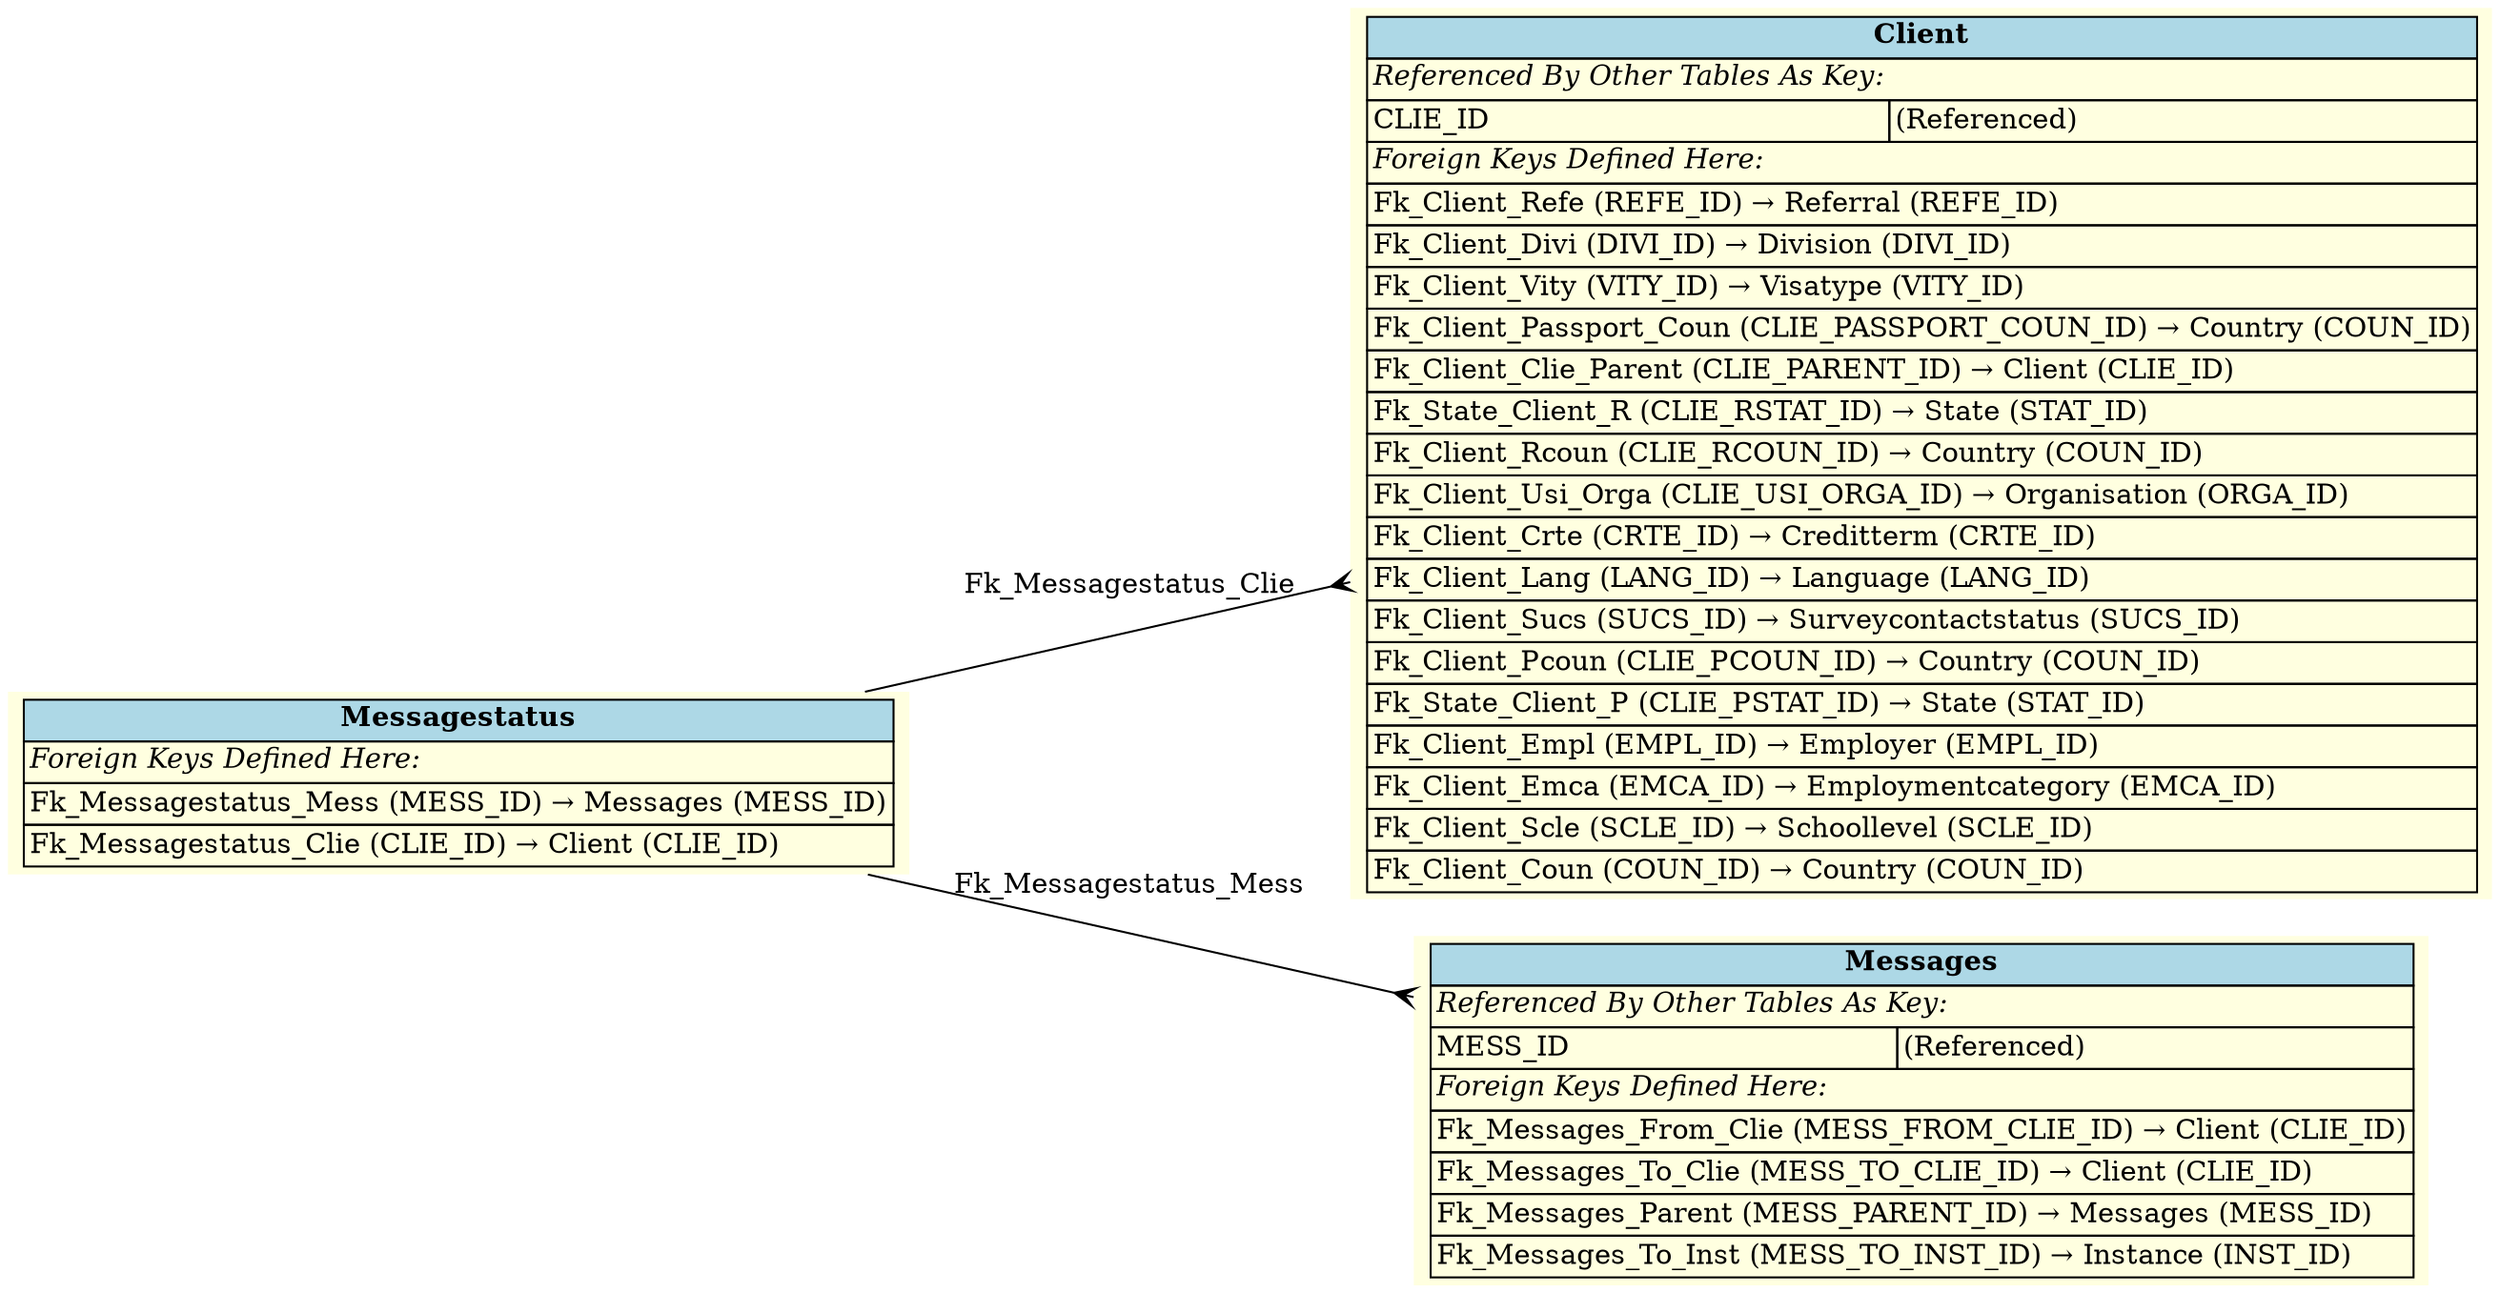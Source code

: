 digraph ERD {
  rankdir=LR;
  node [shape=plaintext, style=filled, fillcolor=lightyellow];
  edge [arrowhead=crow, arrowtail=none, dir=both, labelfontsize=10];

  "Client" [
    label=<
    <TABLE BORDER="0" CELLBORDER="1" CELLSPACING="0" BGCOLOR="lightyellow">
      <TR><TD COLSPAN="2" BGCOLOR="lightblue"><B>Client</B></TD></TR>
      <TR><TD COLSPAN="2" ALIGN="LEFT"><I>Referenced By Other Tables As Key:</I></TD></TR>
      <TR><TD ALIGN="LEFT">CLIE_ID</TD><TD ALIGN="LEFT">(Referenced)</TD></TR>
      <TR><TD COLSPAN="2" ALIGN="LEFT"><I>Foreign Keys Defined Here:</I></TD></TR>
      <TR><TD ALIGN="LEFT" COLSPAN="2">Fk_Client_Refe (REFE_ID) &rarr; Referral (REFE_ID)</TD></TR>
      <TR><TD ALIGN="LEFT" COLSPAN="2">Fk_Client_Divi (DIVI_ID) &rarr; Division (DIVI_ID)</TD></TR>
      <TR><TD ALIGN="LEFT" COLSPAN="2">Fk_Client_Vity (VITY_ID) &rarr; Visatype (VITY_ID)</TD></TR>
      <TR><TD ALIGN="LEFT" COLSPAN="2">Fk_Client_Passport_Coun (CLIE_PASSPORT_COUN_ID) &rarr; Country (COUN_ID)</TD></TR>
      <TR><TD ALIGN="LEFT" COLSPAN="2">Fk_Client_Clie_Parent (CLIE_PARENT_ID) &rarr; Client (CLIE_ID)</TD></TR>
      <TR><TD ALIGN="LEFT" COLSPAN="2">Fk_State_Client_R (CLIE_RSTAT_ID) &rarr; State (STAT_ID)</TD></TR>
      <TR><TD ALIGN="LEFT" COLSPAN="2">Fk_Client_Rcoun (CLIE_RCOUN_ID) &rarr; Country (COUN_ID)</TD></TR>
      <TR><TD ALIGN="LEFT" COLSPAN="2">Fk_Client_Usi_Orga (CLIE_USI_ORGA_ID) &rarr; Organisation (ORGA_ID)</TD></TR>
      <TR><TD ALIGN="LEFT" COLSPAN="2">Fk_Client_Crte (CRTE_ID) &rarr; Creditterm (CRTE_ID)</TD></TR>
      <TR><TD ALIGN="LEFT" COLSPAN="2">Fk_Client_Lang (LANG_ID) &rarr; Language (LANG_ID)</TD></TR>
      <TR><TD ALIGN="LEFT" COLSPAN="2">Fk_Client_Sucs (SUCS_ID) &rarr; Surveycontactstatus (SUCS_ID)</TD></TR>
      <TR><TD ALIGN="LEFT" COLSPAN="2">Fk_Client_Pcoun (CLIE_PCOUN_ID) &rarr; Country (COUN_ID)</TD></TR>
      <TR><TD ALIGN="LEFT" COLSPAN="2">Fk_State_Client_P (CLIE_PSTAT_ID) &rarr; State (STAT_ID)</TD></TR>
      <TR><TD ALIGN="LEFT" COLSPAN="2">Fk_Client_Empl (EMPL_ID) &rarr; Employer (EMPL_ID)</TD></TR>
      <TR><TD ALIGN="LEFT" COLSPAN="2">Fk_Client_Emca (EMCA_ID) &rarr; Employmentcategory (EMCA_ID)</TD></TR>
      <TR><TD ALIGN="LEFT" COLSPAN="2">Fk_Client_Scle (SCLE_ID) &rarr; Schoollevel (SCLE_ID)</TD></TR>
      <TR><TD ALIGN="LEFT" COLSPAN="2">Fk_Client_Coun (COUN_ID) &rarr; Country (COUN_ID)</TD></TR>
    </TABLE>
    >
  ];

  "Messages" [
    label=<
    <TABLE BORDER="0" CELLBORDER="1" CELLSPACING="0" BGCOLOR="lightyellow">
      <TR><TD COLSPAN="2" BGCOLOR="lightblue"><B>Messages</B></TD></TR>
      <TR><TD COLSPAN="2" ALIGN="LEFT"><I>Referenced By Other Tables As Key:</I></TD></TR>
      <TR><TD ALIGN="LEFT">MESS_ID</TD><TD ALIGN="LEFT">(Referenced)</TD></TR>
      <TR><TD COLSPAN="2" ALIGN="LEFT"><I>Foreign Keys Defined Here:</I></TD></TR>
      <TR><TD ALIGN="LEFT" COLSPAN="2">Fk_Messages_From_Clie (MESS_FROM_CLIE_ID) &rarr; Client (CLIE_ID)</TD></TR>
      <TR><TD ALIGN="LEFT" COLSPAN="2">Fk_Messages_To_Clie (MESS_TO_CLIE_ID) &rarr; Client (CLIE_ID)</TD></TR>
      <TR><TD ALIGN="LEFT" COLSPAN="2">Fk_Messages_Parent (MESS_PARENT_ID) &rarr; Messages (MESS_ID)</TD></TR>
      <TR><TD ALIGN="LEFT" COLSPAN="2">Fk_Messages_To_Inst (MESS_TO_INST_ID) &rarr; Instance (INST_ID)</TD></TR>
    </TABLE>
    >
  ];

  "Messagestatus" [
    label=<
    <TABLE BORDER="0" CELLBORDER="1" CELLSPACING="0" BGCOLOR="lightyellow">
      <TR><TD COLSPAN="2" BGCOLOR="lightblue"><B>Messagestatus</B></TD></TR>
      <TR><TD COLSPAN="2" ALIGN="LEFT"><I>Foreign Keys Defined Here:</I></TD></TR>
      <TR><TD ALIGN="LEFT" COLSPAN="2">Fk_Messagestatus_Mess (MESS_ID) &rarr; Messages (MESS_ID)</TD></TR>
      <TR><TD ALIGN="LEFT" COLSPAN="2">Fk_Messagestatus_Clie (CLIE_ID) &rarr; Client (CLIE_ID)</TD></TR>
    </TABLE>
    >
  ];

  "Messagestatus" -> "Client" [label=" Fk_Messagestatus_Clie "];
  "Messagestatus" -> "Messages" [label=" Fk_Messagestatus_Mess "];
}

